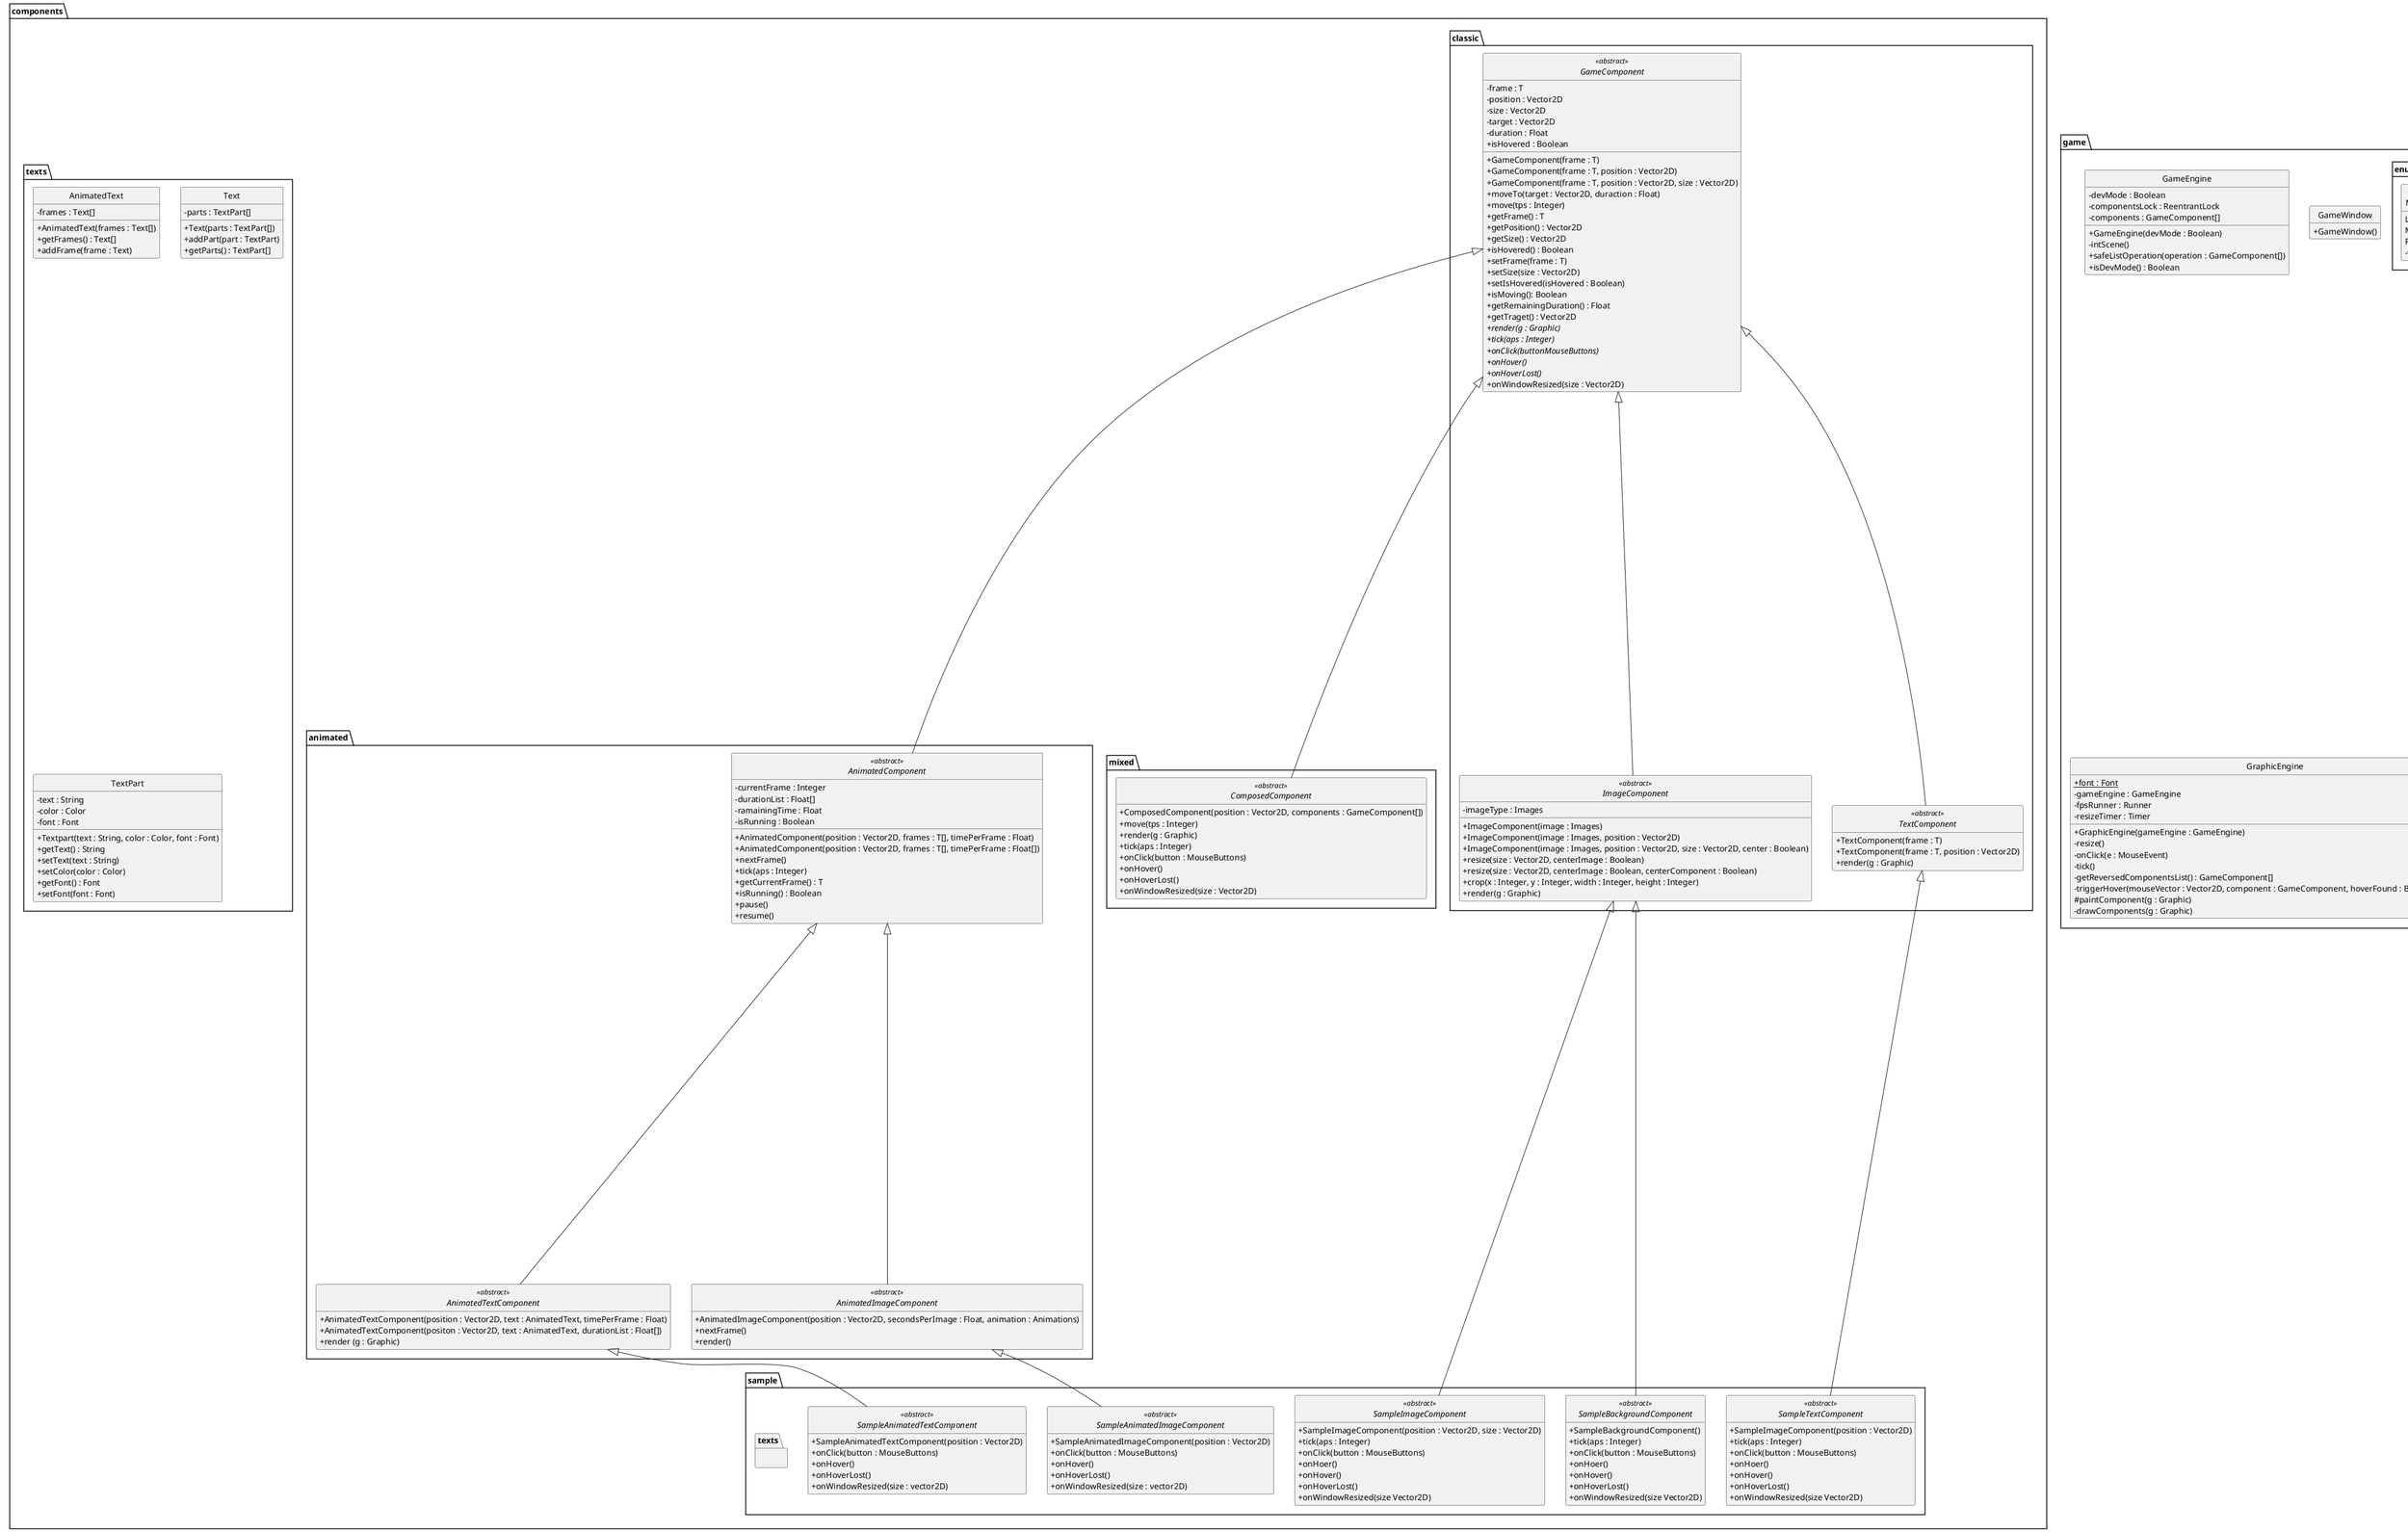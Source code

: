 @startuml
skinparam style strictuml
skinparam classAttributeIconSize 0
hide enum methods
hide empty members

package components{
    package animated{
        abstract class AnimatedComponent <<abstract>> extends components.classic.GameComponent{
            - currentFrame : Integer
            - durationList : Float[]
            - ramainingTime : Float
            - isRunning : Boolean
            + AnimatedComponent(position : Vector2D, frames : T[], timePerFrame : Float)
            + AnimatedComponent(position : Vector2D, frames : T[], timePerFrame : Float[])
            + nextFrame()
            + tick(aps : Integer)
            + getCurrentFrame() : T
            + isRunning() : Boolean
            + pause()
            + resume()
        }
        abstract class AnimatedImageComponent <<abstract>> extends AnimatedComponent{
            + AnimatedImageComponent(position : Vector2D, secondsPerImage : Float, animation : Animations)
            + nextFrame()
            + render()
        }
        abstract class AnimatedTextComponent <<abstract>> extends AnimatedComponent{
            + AnimatedTextComponent(position : Vector2D, text : AnimatedText, timePerFrame : Float)
            + AnimatedTextComponent(positon : Vector2D, text : AnimatedText, durationList : Float[])
            + render (g : Graphic)
        }
    }
    package classic{
        abstract class GameComponent <<abstract>>{
            - frame : T
            - position : Vector2D
            - size : Vector2D
            - target : Vector2D
            - duration : Float
            + isHovered : Boolean
            + GameComponent(frame : T)
            + GameComponent(frame : T, position : Vector2D)
            + GameComponent(frame : T, position : Vector2D, size : Vector2D)
            + moveTo(target : Vector2D, duraction : Float)
            + move(tps : Integer)
            + getFrame() : T
            + getPosition() : Vector2D
            + getSize() : Vector2D
            + isHovered() : Boolean
            + setFrame(frame : T)
            + setSize(size : Vector2D)
            + setIsHovered(isHovered : Boolean)
            + isMoving(): Boolean
            + getRemainingDuration() : Float
            + getTraget() : Vector2D
            + render(g : Graphic) {abstract}
            + tick(aps : Integer) {abstract}
            + onClick(buttonMouseButtons) {abstract}
            + onHover() {abstract}
            + onHoverLost() {abstract}
            + onWindowResized(size : Vector2D)
        }
        abstract class ImageComponent <<abstract>> extends GameComponent{
            - imageType : Images
            + ImageComponent(image : Images)
            + ImageComponent(image : Images, position : Vector2D)
            + ImageComponent(image : Images, position : Vector2D, size : Vector2D, center : Boolean)
            + resize(size : Vector2D, centerImage : Boolean)
            + resize(size : Vector2D, centerImage : Boolean, centerComponent : Boolean)
            + crop(x : Integer, y : Integer, width : Integer, height : Integer)
            + render(g : Graphic)
        }
        abstract class TextComponent <<abstract>> extends GameComponent{
            + TextComponent(frame : T)
            + TextComponent(frame : T, position : Vector2D)
            + render(g : Graphic)
        }
    }
    package mixed{
        abstract class ComposedComponent <<abstract>> extends components.classic.GameComponent{
            + ComposedComponent(position : Vector2D, components : GameComponent[])
            + move(tps : Integer)
            + render(g : Graphic)
            + tick(aps : Integer)
            + onClick(button : MouseButtons)
            + onHover()
            + onHoverLost()
            + onWindowResized(size : Vector2D)
        }
    }
    package sample{
        package texts{

        }
        abstract class SampleAnimatedImageComponent <<abstract>> extends components.animated.AnimatedImageComponent{
            + SampleAnimatedImageComponent(position : Vector2D)
            + onClick(button : MouseButtons)
            + onHover()
            + onHoverLost()
            + onWindowResized(size : vector2D)
        }
        abstract class SampleAnimatedTextComponent <<abstract>> extends components.animated.AnimatedTextComponent{
            + SampleAnimatedTextComponent(position : Vector2D)
            + onClick(button : MouseButtons)
            + onHover()
            + onHoverLost()
            + onWindowResized(size : vector2D)
        }
        abstract class SampleBackgroundComponent <<abstract>> extends components.classic.ImageComponent{
            + SampleBackgroundComponent()
            + tick(aps : Integer)
            + onClick(button : MouseButtons)
            + onHoer()
            + onHover()
            + onHoverLost()
            + onWindowResized(size Vector2D)
        }
        abstract class SampleImageComponent <<abstract>> extends components.classic.ImageComponent{
            + SampleImageComponent(position : Vector2D, size : Vector2D)
            + tick(aps : Integer)
            + onClick(button : MouseButtons)
            + onHoer()
            + onHover()
            + onHoverLost()
            + onWindowResized(size Vector2D)
        }
        abstract class SampleTextComponent <<abstract>> extends components.classic.TextComponent{
            + SampleImageComponent(position : Vector2D)
            + tick(aps : Integer)
            + onClick(button : MouseButtons)
            + onHoer()
            + onHover()
            + onHoverLost()
            + onWindowResized(size Vector2D)
        }
    }
    package texts{
        class AnimatedText {
            - frames : Text[]
            + AnimatedText(frames : Text[])
            + getFrames() : Text[]
            + addFrame(frame : Text)
        }
        class Text{
            - parts : TextPart[]
            + Text(parts : TextPart[])
            + addPart(part : TextPart)
            + getParts() : TextPart[]
        }
        class TextPart{
            - text : String
            - color : Color
            - font : Font
            + Textpart(text : String, color : Color, font : Font)
            + getText() : String
            + setText(text : String)
            + setColor(color : Color)
            + getFont() : Font
            + setFont(font : Font)
        }
    }
}

package game{
    package enums{
        enum MouseButtons <<enum>>{
            LEFT
            MIDDLE
            RIGHT
            - value : Integer
            MouseButtons(value : Integer)
            + getValue() : Integer
            + from(value : Integer) : MouseButtons {static}
        }
    }
    class GameEngine{
        - devMode : Boolean
        - componentsLock : ReentrantLock
        - components : GameComponent[]
        + GameEngine(devMode : Boolean)
        - intScene()
        + safeListOperation(operation : GameComponent[])
        + isDevMode() : Boolean
    }
    class GameWindow{
        + GameWindow()
    }
    class GraphicEngine{
        + font : Font {static}
        - gameEngine : GameEngine
        - fpsRunner : Runner
        - resizeTimer : Timer
        + GraphicEngine(gameEngine : GameEngine)
        - resize()
        - onClick(e : MouseEvent)
        - tick()
        - getReversedComponentsList() : GameComponent[]
        - triggerHover(mouseVector : Vector2D, component : GameComponent, hoverFound : Boolean) : Boolean
        # paintComponent(g : Graphic)
        - drawComponents(g : Graphic)
    }
}

package ressources{
    package images{
        enum Animations <<enum>>{
            - path : String
            - frameCount : Integer
            - images : BufferedImages[]
            Animations(path : String, frameCount : Integer)
            - loadImages()
            + getCopy() : BufferedImage[]
        }
        enum Images <<enum>>{
            - path : String
            - sizeCache : Boolean
            - image : BufferedImage
            - sizeCachemap : Vector2D[], BufferedImage[]
            Images(path : String, sizeCache : Boolean)
            - loadImages()
            + getCopy() : BufferedImage
            + getCopy(size : Vector2D, center : Boolean) : BufferedImage
            - deepCopy(bi : BufferedImage) : BufferedImage {static}
            + resize(image : BufferedImage, size : Vector2D, center : Boolean) : BufferedImage {static}
        }
    }
    package sounds{
         enum Sounds <<enum>>{
            - path : String
            - clip : Clip
            - lineListener : LineListener
            Sound(path : String)
            - loadSound()
            + play()
            + playBackground()
            + stop()
            + setVolume(volume : Float)
            + restart()
         }
    }
}

package tools{
    class LogFormatter{
        - dateFormat : SimpleDateFormat
        + format(record : LogRecord) : String
    }
    class Runner{
        - name : String
        - action : Runnable
        - aps : Double
        - stability : boolean
        - running : Boolean
        - paused : Boolean
        - passedActions : Integer
        - apsQueue : Long[]
        - queueLock : ReentrantLock
        + Runner(name : String, action : Runnable)
        + Runner(name : String, action : Runnable, aps : Integer, stabilized : Boolean)
        + run()
        - computerAverage() : Double
        + setPaused(paused : Boolean)
        + stopRunner()
        + setAps(aps : Integer)
        + isRunning() : Boolean
        + getPassedActions() : Integer
        + getCurrentAps() : Integer
        + getAps() : Integer
    }
    class STimer{
        - timers : Long[], Long[] {static}
        - lastId : Long {static}
        + start() : Long {static}
        + stop(id : Long) : Long {static}
    }
    class Vector2D{
        + x : Double
        + y : Double
        + Vector2D()
        + Vector2D(x : Double, y : Double)
        + Vector2D(v : Vector2D)
        + set(x : Double, y : Double)
        + set(v : Vector2D)
        + setZero()
        + getComponents() : Double[]
        + getLength() : Double
        + getLengthSq() : Double
        + distanceSq(vx : Double, vy : Double) : Double
        + distanceSq(v : Vector2D) : Double
        + distance(vx : Double, vy : Double) : Double
        + distance(v : vector2D) : Double
        + getAngle()  : Double
        + normalize()
        + getNormalized() : Vector2D
        + normalize(v : Vector2D) : Vector2D {static}
        + toCartesian(magnitude : Double, angle : Double) {static}
        + add(v : Vector2D)
        + add(vx : Double, vy : Double)
        + getAdded(v : Vector2D) : Vector2D
        + getAdded(vx : Double, vy : Double) : Vector2D
        + add(v1 : Vector2D, v2 : Vector2D) : Vector2D {static}
        + substract(v : Vector2D)
        + substract(vx : Double, vy : Double)
        + getSubstracted(v : Vector2D) : Vector2D
        + getSubstracted(vx : Double, vy : Double) : Vector2D
        + substract(v1 : Vector2D, v2 : Vector2D) : Vector2D {static}
        + multiply(v : Vector2D)
        + multiply(scalar : vector2D)
        + getMultiplied(v : Vector2D) : Vector2D
        + getMultiplied(vx : Double, vy : Double) : Vector2D
        + multiply(v1 : Vector2D, v2 : Vector2D) : Vector2D {static}
        + divide(v : Vector2D)
        + divide(scalar : vector2D)
        + getDivided(v : Vector2D) : Vector2D
        + getDivided(vx : Double, vy : Double) : Vector2D
        + divide(v1 : Vector2D, v2 : Vector2D) : Vector2D {static}
        + getperp() : vector2D
        + dot(v : Vector2D) : Double
        + dot(vx : Double, vy : Double) : Double
        + dot(v1 : Vector2D, v2 : Vector2D) : Double {static}
        + cross(v : Vector2D) : Double
        + cross(vx : Double, vy : Double) : Double
        + cross(v1 : Vector2D, v2 : Vector2D) : Double {static}
        + project(v : Vector2D) : Double
        + project(vx : Double, vy : Double) : Double
        + project(v1 : Vector2D, v2 : Vector2D) : Double {static}
        + getProjectedVector(v : Vector2D) : Vector2D
        + getProjectedVector(vx : Double, vy : Double) : Vector2D
        + getProjectedVector(v1 : Vector2D, v2 : Vector2D) : Vector2D {static}
        + rotateBy(angle : Double)
        + getRotatedBy(angle : Double) : vector2D
        + rotateTo(angle : Double)
        + getRotatedTo(angle : Double) : vector2D
        + reverse()
        + getReversed() : Vector2D
        + isBetween(v1 : Vector2D, v2 : Vector2D) : Boolean
        + isBetween(target : Vector2D, v1 : Vector2D, v2 : Vector2D) : Boolean {static}
        + toPositive()
        + getToPositive() : vector2D
        + toPositive(v : vector2D) : Vector2D {static}
        + toNegative()
        + getToNegative() : vector2D
        + toNegative(v : vector2D) : Vector2D {static}
        + clone() : Vector2D
        + equals(obj : Object) : Boolean
        + hashCode() : Integer
        + toString() : String
    }
}

class Main{

}

@enduml